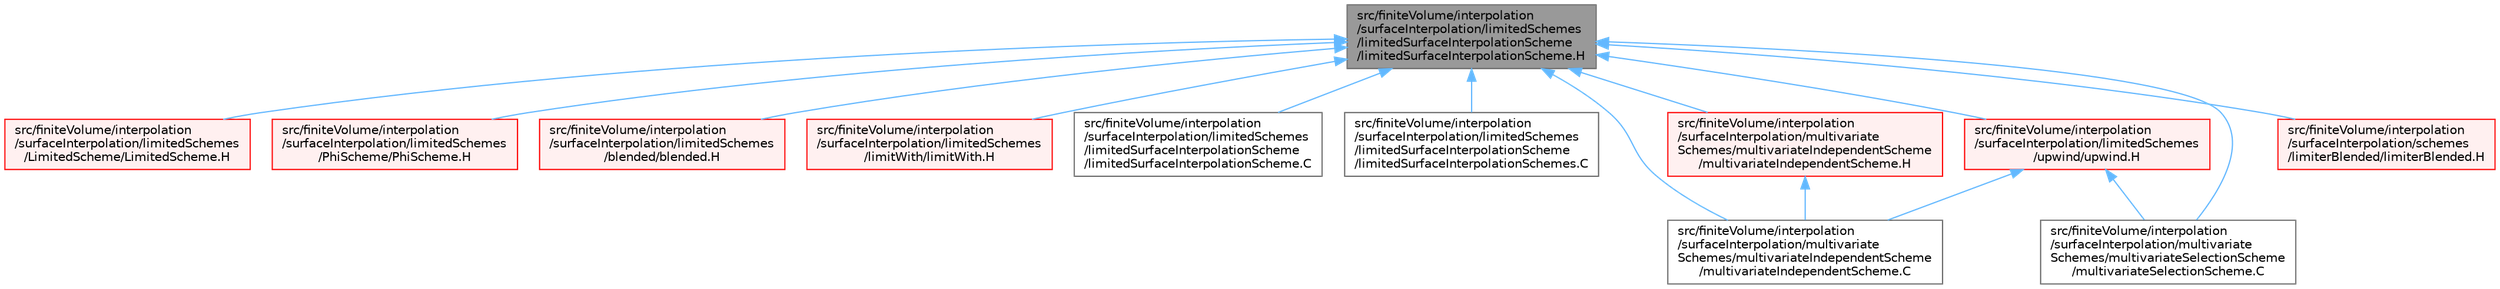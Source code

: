 digraph "src/finiteVolume/interpolation/surfaceInterpolation/limitedSchemes/limitedSurfaceInterpolationScheme/limitedSurfaceInterpolationScheme.H"
{
 // LATEX_PDF_SIZE
  bgcolor="transparent";
  edge [fontname=Helvetica,fontsize=10,labelfontname=Helvetica,labelfontsize=10];
  node [fontname=Helvetica,fontsize=10,shape=box,height=0.2,width=0.4];
  Node1 [id="Node000001",label="src/finiteVolume/interpolation\l/surfaceInterpolation/limitedSchemes\l/limitedSurfaceInterpolationScheme\l/limitedSurfaceInterpolationScheme.H",height=0.2,width=0.4,color="gray40", fillcolor="grey60", style="filled", fontcolor="black",tooltip=" "];
  Node1 -> Node2 [id="edge1_Node000001_Node000002",dir="back",color="steelblue1",style="solid",tooltip=" "];
  Node2 [id="Node000002",label="src/finiteVolume/interpolation\l/surfaceInterpolation/limitedSchemes\l/LimitedScheme/LimitedScheme.H",height=0.2,width=0.4,color="red", fillcolor="#FFF0F0", style="filled",URL="$LimitedScheme_8H.html",tooltip=" "];
  Node1 -> Node25 [id="edge2_Node000001_Node000025",dir="back",color="steelblue1",style="solid",tooltip=" "];
  Node25 [id="Node000025",label="src/finiteVolume/interpolation\l/surfaceInterpolation/limitedSchemes\l/PhiScheme/PhiScheme.H",height=0.2,width=0.4,color="red", fillcolor="#FFF0F0", style="filled",URL="$PhiScheme_8H.html",tooltip=" "];
  Node1 -> Node28 [id="edge3_Node000001_Node000028",dir="back",color="steelblue1",style="solid",tooltip=" "];
  Node28 [id="Node000028",label="src/finiteVolume/interpolation\l/surfaceInterpolation/limitedSchemes\l/blended/blended.H",height=0.2,width=0.4,color="red", fillcolor="#FFF0F0", style="filled",URL="$finiteVolume_2interpolation_2surfaceInterpolation_2limitedSchemes_2blended_2blended_8H.html",tooltip=" "];
  Node1 -> Node30 [id="edge4_Node000001_Node000030",dir="back",color="steelblue1",style="solid",tooltip=" "];
  Node30 [id="Node000030",label="src/finiteVolume/interpolation\l/surfaceInterpolation/limitedSchemes\l/limitWith/limitWith.H",height=0.2,width=0.4,color="red", fillcolor="#FFF0F0", style="filled",URL="$limitWith_8H.html",tooltip=" "];
  Node1 -> Node32 [id="edge5_Node000001_Node000032",dir="back",color="steelblue1",style="solid",tooltip=" "];
  Node32 [id="Node000032",label="src/finiteVolume/interpolation\l/surfaceInterpolation/limitedSchemes\l/limitedSurfaceInterpolationScheme\l/limitedSurfaceInterpolationScheme.C",height=0.2,width=0.4,color="grey40", fillcolor="white", style="filled",URL="$limitedSurfaceInterpolationScheme_8C.html",tooltip=" "];
  Node1 -> Node33 [id="edge6_Node000001_Node000033",dir="back",color="steelblue1",style="solid",tooltip=" "];
  Node33 [id="Node000033",label="src/finiteVolume/interpolation\l/surfaceInterpolation/limitedSchemes\l/limitedSurfaceInterpolationScheme\l/limitedSurfaceInterpolationSchemes.C",height=0.2,width=0.4,color="grey40", fillcolor="white", style="filled",URL="$limitedSurfaceInterpolationSchemes_8C.html",tooltip=" "];
  Node1 -> Node34 [id="edge7_Node000001_Node000034",dir="back",color="steelblue1",style="solid",tooltip=" "];
  Node34 [id="Node000034",label="src/finiteVolume/interpolation\l/surfaceInterpolation/limitedSchemes\l/upwind/upwind.H",height=0.2,width=0.4,color="red", fillcolor="#FFF0F0", style="filled",URL="$upwind_8H.html",tooltip=" "];
  Node34 -> Node37 [id="edge8_Node000034_Node000037",dir="back",color="steelblue1",style="solid",tooltip=" "];
  Node37 [id="Node000037",label="src/finiteVolume/interpolation\l/surfaceInterpolation/multivariate\lSchemes/multivariateIndependentScheme\l/multivariateIndependentScheme.C",height=0.2,width=0.4,color="grey40", fillcolor="white", style="filled",URL="$multivariateIndependentScheme_8C.html",tooltip=" "];
  Node34 -> Node39 [id="edge9_Node000034_Node000039",dir="back",color="steelblue1",style="solid",tooltip=" "];
  Node39 [id="Node000039",label="src/finiteVolume/interpolation\l/surfaceInterpolation/multivariate\lSchemes/multivariateSelectionScheme\l/multivariateSelectionScheme.C",height=0.2,width=0.4,color="grey40", fillcolor="white", style="filled",URL="$multivariateSelectionScheme_8C.html",tooltip=" "];
  Node1 -> Node37 [id="edge10_Node000001_Node000037",dir="back",color="steelblue1",style="solid",tooltip=" "];
  Node1 -> Node53 [id="edge11_Node000001_Node000053",dir="back",color="steelblue1",style="solid",tooltip=" "];
  Node53 [id="Node000053",label="src/finiteVolume/interpolation\l/surfaceInterpolation/multivariate\lSchemes/multivariateIndependentScheme\l/multivariateIndependentScheme.H",height=0.2,width=0.4,color="red", fillcolor="#FFF0F0", style="filled",URL="$multivariateIndependentScheme_8H.html",tooltip=" "];
  Node53 -> Node37 [id="edge12_Node000053_Node000037",dir="back",color="steelblue1",style="solid",tooltip=" "];
  Node1 -> Node39 [id="edge13_Node000001_Node000039",dir="back",color="steelblue1",style="solid",tooltip=" "];
  Node1 -> Node55 [id="edge14_Node000001_Node000055",dir="back",color="steelblue1",style="solid",tooltip=" "];
  Node55 [id="Node000055",label="src/finiteVolume/interpolation\l/surfaceInterpolation/schemes\l/limiterBlended/limiterBlended.H",height=0.2,width=0.4,color="red", fillcolor="#FFF0F0", style="filled",URL="$limiterBlended_8H.html",tooltip=" "];
}
